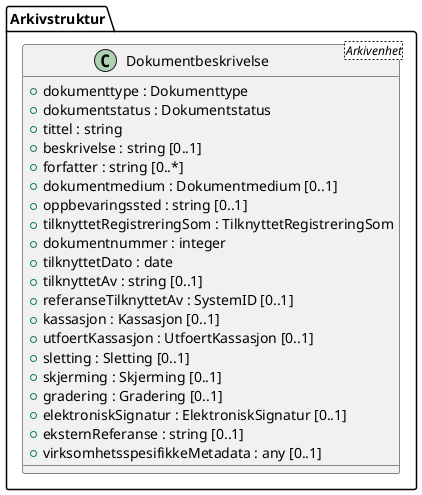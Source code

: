 @startuml
class Arkivstruktur.Dokumentbeskrivelse <Arkivenhet> {
  +dokumenttype : Dokumenttype
  +dokumentstatus : Dokumentstatus
  +tittel : string
  +beskrivelse : string [0..1]
  +forfatter : string [0..*]
  +dokumentmedium : Dokumentmedium [0..1]
  +oppbevaringssted : string [0..1]
  +tilknyttetRegistreringSom : TilknyttetRegistreringSom
  +dokumentnummer : integer
  +tilknyttetDato : date
  +tilknyttetAv : string [0..1]
  +referanseTilknyttetAv : SystemID [0..1]
  +kassasjon : Kassasjon [0..1]
  +utfoertKassasjon : UtfoertKassasjon [0..1]
  +sletting : Sletting [0..1]
  +skjerming : Skjerming [0..1]
  +gradering : Gradering [0..1]
  +elektroniskSignatur : ElektroniskSignatur [0..1]
  +eksternReferanse : string [0..1]
  +virksomhetsspesifikkeMetadata : any [0..1]
}
@enduml
